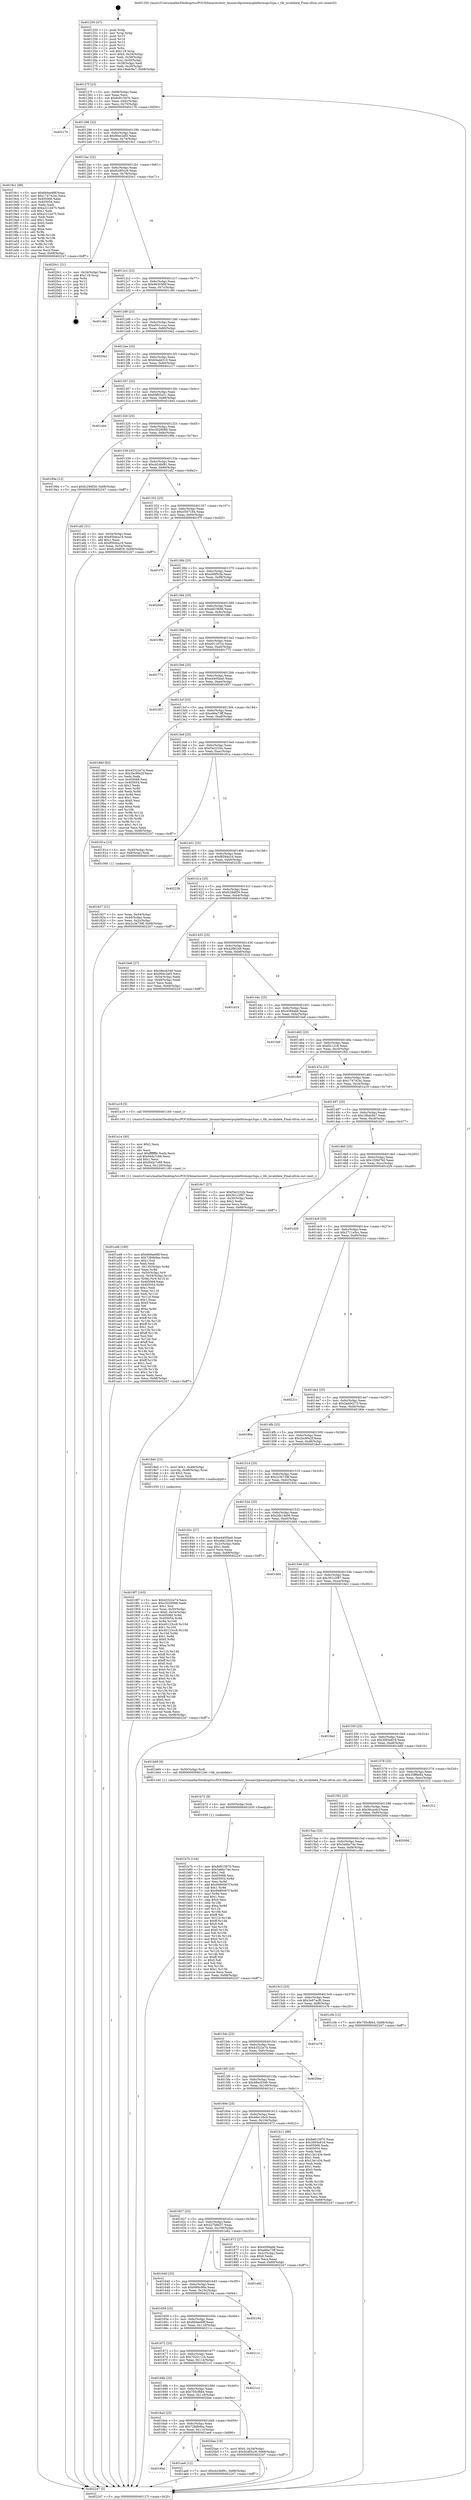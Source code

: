 digraph "0x401250" {
  label = "0x401250 (/mnt/c/Users/mathe/Desktop/tcc/POCII/binaries/extr_linuxarchpowerpcplatformsps3spu.c_tlb_invalidate_Final-ollvm.out::main(0))"
  labelloc = "t"
  node[shape=record]

  Entry [label="",width=0.3,height=0.3,shape=circle,fillcolor=black,style=filled]
  "0x40127f" [label="{
     0x40127f [23]\l
     | [instrs]\l
     &nbsp;&nbsp;0x40127f \<+3\>: mov -0x68(%rbp),%eax\l
     &nbsp;&nbsp;0x401282 \<+2\>: mov %eax,%ecx\l
     &nbsp;&nbsp;0x401284 \<+6\>: sub $0x8d015970,%ecx\l
     &nbsp;&nbsp;0x40128a \<+3\>: mov %eax,-0x6c(%rbp)\l
     &nbsp;&nbsp;0x40128d \<+3\>: mov %ecx,-0x70(%rbp)\l
     &nbsp;&nbsp;0x401290 \<+6\>: je 0000000000402176 \<main+0xf26\>\l
  }"]
  "0x402176" [label="{
     0x402176\l
  }", style=dashed]
  "0x401296" [label="{
     0x401296 [22]\l
     | [instrs]\l
     &nbsp;&nbsp;0x401296 \<+5\>: jmp 000000000040129b \<main+0x4b\>\l
     &nbsp;&nbsp;0x40129b \<+3\>: mov -0x6c(%rbp),%eax\l
     &nbsp;&nbsp;0x40129e \<+5\>: sub $0x90ec2ef3,%eax\l
     &nbsp;&nbsp;0x4012a3 \<+3\>: mov %eax,-0x74(%rbp)\l
     &nbsp;&nbsp;0x4012a6 \<+6\>: je 00000000004019c1 \<main+0x771\>\l
  }"]
  Exit [label="",width=0.3,height=0.3,shape=circle,fillcolor=black,style=filled,peripheries=2]
  "0x4019c1" [label="{
     0x4019c1 [88]\l
     | [instrs]\l
     &nbsp;&nbsp;0x4019c1 \<+5\>: mov $0x6b9ae68f,%eax\l
     &nbsp;&nbsp;0x4019c6 \<+5\>: mov $0x1747424c,%ecx\l
     &nbsp;&nbsp;0x4019cb \<+7\>: mov 0x405068,%edx\l
     &nbsp;&nbsp;0x4019d2 \<+7\>: mov 0x405054,%esi\l
     &nbsp;&nbsp;0x4019d9 \<+2\>: mov %edx,%edi\l
     &nbsp;&nbsp;0x4019db \<+6\>: add $0xa221e475,%edi\l
     &nbsp;&nbsp;0x4019e1 \<+3\>: sub $0x1,%edi\l
     &nbsp;&nbsp;0x4019e4 \<+6\>: sub $0xa221e475,%edi\l
     &nbsp;&nbsp;0x4019ea \<+3\>: imul %edi,%edx\l
     &nbsp;&nbsp;0x4019ed \<+3\>: and $0x1,%edx\l
     &nbsp;&nbsp;0x4019f0 \<+3\>: cmp $0x0,%edx\l
     &nbsp;&nbsp;0x4019f3 \<+4\>: sete %r8b\l
     &nbsp;&nbsp;0x4019f7 \<+3\>: cmp $0xa,%esi\l
     &nbsp;&nbsp;0x4019fa \<+4\>: setl %r9b\l
     &nbsp;&nbsp;0x4019fe \<+3\>: mov %r8b,%r10b\l
     &nbsp;&nbsp;0x401a01 \<+3\>: and %r9b,%r10b\l
     &nbsp;&nbsp;0x401a04 \<+3\>: xor %r9b,%r8b\l
     &nbsp;&nbsp;0x401a07 \<+3\>: or %r8b,%r10b\l
     &nbsp;&nbsp;0x401a0a \<+4\>: test $0x1,%r10b\l
     &nbsp;&nbsp;0x401a0e \<+3\>: cmovne %ecx,%eax\l
     &nbsp;&nbsp;0x401a11 \<+3\>: mov %eax,-0x68(%rbp)\l
     &nbsp;&nbsp;0x401a14 \<+5\>: jmp 0000000000402247 \<main+0xff7\>\l
  }"]
  "0x4012ac" [label="{
     0x4012ac [22]\l
     | [instrs]\l
     &nbsp;&nbsp;0x4012ac \<+5\>: jmp 00000000004012b1 \<main+0x61\>\l
     &nbsp;&nbsp;0x4012b1 \<+3\>: mov -0x6c(%rbp),%eax\l
     &nbsp;&nbsp;0x4012b4 \<+5\>: sub $0x92df3cc9,%eax\l
     &nbsp;&nbsp;0x4012b9 \<+3\>: mov %eax,-0x78(%rbp)\l
     &nbsp;&nbsp;0x4012bc \<+6\>: je 00000000004020c1 \<main+0xe71\>\l
  }"]
  "0x401b7b" [label="{
     0x401b7b [144]\l
     | [instrs]\l
     &nbsp;&nbsp;0x401b7b \<+5\>: mov $0x8d015970,%eax\l
     &nbsp;&nbsp;0x401b80 \<+5\>: mov $0x3a6bc74e,%ecx\l
     &nbsp;&nbsp;0x401b85 \<+2\>: mov $0x1,%dl\l
     &nbsp;&nbsp;0x401b87 \<+7\>: mov 0x405068,%esi\l
     &nbsp;&nbsp;0x401b8e \<+8\>: mov 0x405054,%r8d\l
     &nbsp;&nbsp;0x401b96 \<+3\>: mov %esi,%r9d\l
     &nbsp;&nbsp;0x401b99 \<+7\>: add $0x9480067f,%r9d\l
     &nbsp;&nbsp;0x401ba0 \<+4\>: sub $0x1,%r9d\l
     &nbsp;&nbsp;0x401ba4 \<+7\>: sub $0x9480067f,%r9d\l
     &nbsp;&nbsp;0x401bab \<+4\>: imul %r9d,%esi\l
     &nbsp;&nbsp;0x401baf \<+3\>: and $0x1,%esi\l
     &nbsp;&nbsp;0x401bb2 \<+3\>: cmp $0x0,%esi\l
     &nbsp;&nbsp;0x401bb5 \<+4\>: sete %r10b\l
     &nbsp;&nbsp;0x401bb9 \<+4\>: cmp $0xa,%r8d\l
     &nbsp;&nbsp;0x401bbd \<+4\>: setl %r11b\l
     &nbsp;&nbsp;0x401bc1 \<+3\>: mov %r10b,%bl\l
     &nbsp;&nbsp;0x401bc4 \<+3\>: xor $0xff,%bl\l
     &nbsp;&nbsp;0x401bc7 \<+3\>: mov %r11b,%r14b\l
     &nbsp;&nbsp;0x401bca \<+4\>: xor $0xff,%r14b\l
     &nbsp;&nbsp;0x401bce \<+3\>: xor $0x0,%dl\l
     &nbsp;&nbsp;0x401bd1 \<+3\>: mov %bl,%r15b\l
     &nbsp;&nbsp;0x401bd4 \<+4\>: and $0x0,%r15b\l
     &nbsp;&nbsp;0x401bd8 \<+3\>: and %dl,%r10b\l
     &nbsp;&nbsp;0x401bdb \<+3\>: mov %r14b,%r12b\l
     &nbsp;&nbsp;0x401bde \<+4\>: and $0x0,%r12b\l
     &nbsp;&nbsp;0x401be2 \<+3\>: and %dl,%r11b\l
     &nbsp;&nbsp;0x401be5 \<+3\>: or %r10b,%r15b\l
     &nbsp;&nbsp;0x401be8 \<+3\>: or %r11b,%r12b\l
     &nbsp;&nbsp;0x401beb \<+3\>: xor %r12b,%r15b\l
     &nbsp;&nbsp;0x401bee \<+3\>: or %r14b,%bl\l
     &nbsp;&nbsp;0x401bf1 \<+3\>: xor $0xff,%bl\l
     &nbsp;&nbsp;0x401bf4 \<+3\>: or $0x0,%dl\l
     &nbsp;&nbsp;0x401bf7 \<+2\>: and %dl,%bl\l
     &nbsp;&nbsp;0x401bf9 \<+3\>: or %bl,%r15b\l
     &nbsp;&nbsp;0x401bfc \<+4\>: test $0x1,%r15b\l
     &nbsp;&nbsp;0x401c00 \<+3\>: cmovne %ecx,%eax\l
     &nbsp;&nbsp;0x401c03 \<+3\>: mov %eax,-0x68(%rbp)\l
     &nbsp;&nbsp;0x401c06 \<+5\>: jmp 0000000000402247 \<main+0xff7\>\l
  }"]
  "0x4020c1" [label="{
     0x4020c1 [21]\l
     | [instrs]\l
     &nbsp;&nbsp;0x4020c1 \<+3\>: mov -0x34(%rbp),%eax\l
     &nbsp;&nbsp;0x4020c4 \<+7\>: add $0x118,%rsp\l
     &nbsp;&nbsp;0x4020cb \<+1\>: pop %rbx\l
     &nbsp;&nbsp;0x4020cc \<+2\>: pop %r12\l
     &nbsp;&nbsp;0x4020ce \<+2\>: pop %r13\l
     &nbsp;&nbsp;0x4020d0 \<+2\>: pop %r14\l
     &nbsp;&nbsp;0x4020d2 \<+2\>: pop %r15\l
     &nbsp;&nbsp;0x4020d4 \<+1\>: pop %rbp\l
     &nbsp;&nbsp;0x4020d5 \<+1\>: ret\l
  }"]
  "0x4012c2" [label="{
     0x4012c2 [22]\l
     | [instrs]\l
     &nbsp;&nbsp;0x4012c2 \<+5\>: jmp 00000000004012c7 \<main+0x77\>\l
     &nbsp;&nbsp;0x4012c7 \<+3\>: mov -0x6c(%rbp),%eax\l
     &nbsp;&nbsp;0x4012ca \<+5\>: sub $0x96303f5f,%eax\l
     &nbsp;&nbsp;0x4012cf \<+3\>: mov %eax,-0x7c(%rbp)\l
     &nbsp;&nbsp;0x4012d2 \<+6\>: je 0000000000401c9d \<main+0xa4d\>\l
  }"]
  "0x401b72" [label="{
     0x401b72 [9]\l
     | [instrs]\l
     &nbsp;&nbsp;0x401b72 \<+4\>: mov -0x50(%rbp),%rdi\l
     &nbsp;&nbsp;0x401b76 \<+5\>: call 0000000000401030 \<free@plt\>\l
     | [calls]\l
     &nbsp;&nbsp;0x401030 \{1\} (unknown)\l
  }"]
  "0x401c9d" [label="{
     0x401c9d\l
  }", style=dashed]
  "0x4012d8" [label="{
     0x4012d8 [22]\l
     | [instrs]\l
     &nbsp;&nbsp;0x4012d8 \<+5\>: jmp 00000000004012dd \<main+0x8d\>\l
     &nbsp;&nbsp;0x4012dd \<+3\>: mov -0x6c(%rbp),%eax\l
     &nbsp;&nbsp;0x4012e0 \<+5\>: sub $0xa501ccca,%eax\l
     &nbsp;&nbsp;0x4012e5 \<+3\>: mov %eax,-0x80(%rbp)\l
     &nbsp;&nbsp;0x4012e8 \<+6\>: je 00000000004020a2 \<main+0xe52\>\l
  }"]
  "0x4016bd" [label="{
     0x4016bd\l
  }", style=dashed]
  "0x4020a2" [label="{
     0x4020a2\l
  }", style=dashed]
  "0x4012ee" [label="{
     0x4012ee [25]\l
     | [instrs]\l
     &nbsp;&nbsp;0x4012ee \<+5\>: jmp 00000000004012f3 \<main+0xa3\>\l
     &nbsp;&nbsp;0x4012f3 \<+3\>: mov -0x6c(%rbp),%eax\l
     &nbsp;&nbsp;0x4012f6 \<+5\>: sub $0xb5add310,%eax\l
     &nbsp;&nbsp;0x4012fb \<+6\>: mov %eax,-0x84(%rbp)\l
     &nbsp;&nbsp;0x401301 \<+6\>: je 0000000000401c17 \<main+0x9c7\>\l
  }"]
  "0x401ae6" [label="{
     0x401ae6 [12]\l
     | [instrs]\l
     &nbsp;&nbsp;0x401ae6 \<+7\>: movl $0xcb24bf91,-0x68(%rbp)\l
     &nbsp;&nbsp;0x401aed \<+5\>: jmp 0000000000402247 \<main+0xff7\>\l
  }"]
  "0x401c17" [label="{
     0x401c17\l
  }", style=dashed]
  "0x401307" [label="{
     0x401307 [25]\l
     | [instrs]\l
     &nbsp;&nbsp;0x401307 \<+5\>: jmp 000000000040130c \<main+0xbc\>\l
     &nbsp;&nbsp;0x40130c \<+3\>: mov -0x6c(%rbp),%eax\l
     &nbsp;&nbsp;0x40130f \<+5\>: sub $0xb9f05a31,%eax\l
     &nbsp;&nbsp;0x401314 \<+6\>: mov %eax,-0x88(%rbp)\l
     &nbsp;&nbsp;0x40131a \<+6\>: je 0000000000401d44 \<main+0xaf4\>\l
  }"]
  "0x4016a4" [label="{
     0x4016a4 [25]\l
     | [instrs]\l
     &nbsp;&nbsp;0x4016a4 \<+5\>: jmp 00000000004016a9 \<main+0x459\>\l
     &nbsp;&nbsp;0x4016a9 \<+3\>: mov -0x6c(%rbp),%eax\l
     &nbsp;&nbsp;0x4016ac \<+5\>: sub $0x728db9ea,%eax\l
     &nbsp;&nbsp;0x4016b1 \<+6\>: mov %eax,-0x11c(%rbp)\l
     &nbsp;&nbsp;0x4016b7 \<+6\>: je 0000000000401ae6 \<main+0x896\>\l
  }"]
  "0x401d44" [label="{
     0x401d44\l
  }", style=dashed]
  "0x401320" [label="{
     0x401320 [25]\l
     | [instrs]\l
     &nbsp;&nbsp;0x401320 \<+5\>: jmp 0000000000401325 \<main+0xd5\>\l
     &nbsp;&nbsp;0x401325 \<+3\>: mov -0x6c(%rbp),%eax\l
     &nbsp;&nbsp;0x401328 \<+5\>: sub $0xc5029088,%eax\l
     &nbsp;&nbsp;0x40132d \<+6\>: mov %eax,-0x8c(%rbp)\l
     &nbsp;&nbsp;0x401333 \<+6\>: je 000000000040199a \<main+0x74a\>\l
  }"]
  "0x4020ae" [label="{
     0x4020ae [19]\l
     | [instrs]\l
     &nbsp;&nbsp;0x4020ae \<+7\>: movl $0x0,-0x34(%rbp)\l
     &nbsp;&nbsp;0x4020b5 \<+7\>: movl $0x92df3cc9,-0x68(%rbp)\l
     &nbsp;&nbsp;0x4020bc \<+5\>: jmp 0000000000402247 \<main+0xff7\>\l
  }"]
  "0x40199a" [label="{
     0x40199a [12]\l
     | [instrs]\l
     &nbsp;&nbsp;0x40199a \<+7\>: movl $0xfc29df29,-0x68(%rbp)\l
     &nbsp;&nbsp;0x4019a1 \<+5\>: jmp 0000000000402247 \<main+0xff7\>\l
  }"]
  "0x401339" [label="{
     0x401339 [25]\l
     | [instrs]\l
     &nbsp;&nbsp;0x401339 \<+5\>: jmp 000000000040133e \<main+0xee\>\l
     &nbsp;&nbsp;0x40133e \<+3\>: mov -0x6c(%rbp),%eax\l
     &nbsp;&nbsp;0x401341 \<+5\>: sub $0xcb24bf91,%eax\l
     &nbsp;&nbsp;0x401346 \<+6\>: mov %eax,-0x90(%rbp)\l
     &nbsp;&nbsp;0x40134c \<+6\>: je 0000000000401af2 \<main+0x8a2\>\l
  }"]
  "0x40168b" [label="{
     0x40168b [25]\l
     | [instrs]\l
     &nbsp;&nbsp;0x40168b \<+5\>: jmp 0000000000401690 \<main+0x440\>\l
     &nbsp;&nbsp;0x401690 \<+3\>: mov -0x6c(%rbp),%eax\l
     &nbsp;&nbsp;0x401693 \<+5\>: sub $0x705cfbb4,%eax\l
     &nbsp;&nbsp;0x401698 \<+6\>: mov %eax,-0x118(%rbp)\l
     &nbsp;&nbsp;0x40169e \<+6\>: je 00000000004020ae \<main+0xe5e\>\l
  }"]
  "0x401af2" [label="{
     0x401af2 [31]\l
     | [instrs]\l
     &nbsp;&nbsp;0x401af2 \<+3\>: mov -0x54(%rbp),%eax\l
     &nbsp;&nbsp;0x401af5 \<+5\>: add $0x850dca16,%eax\l
     &nbsp;&nbsp;0x401afa \<+3\>: add $0x1,%eax\l
     &nbsp;&nbsp;0x401afd \<+5\>: sub $0x850dca16,%eax\l
     &nbsp;&nbsp;0x401b02 \<+3\>: mov %eax,-0x54(%rbp)\l
     &nbsp;&nbsp;0x401b05 \<+7\>: movl $0xfc29df29,-0x68(%rbp)\l
     &nbsp;&nbsp;0x401b0c \<+5\>: jmp 0000000000402247 \<main+0xff7\>\l
  }"]
  "0x401352" [label="{
     0x401352 [25]\l
     | [instrs]\l
     &nbsp;&nbsp;0x401352 \<+5\>: jmp 0000000000401357 \<main+0x107\>\l
     &nbsp;&nbsp;0x401357 \<+3\>: mov -0x6c(%rbp),%eax\l
     &nbsp;&nbsp;0x40135a \<+5\>: sub $0xcf357184,%eax\l
     &nbsp;&nbsp;0x40135f \<+6\>: mov %eax,-0x94(%rbp)\l
     &nbsp;&nbsp;0x401365 \<+6\>: je 0000000000401f7f \<main+0xd2f\>\l
  }"]
  "0x4021c2" [label="{
     0x4021c2\l
  }", style=dashed]
  "0x401f7f" [label="{
     0x401f7f\l
  }", style=dashed]
  "0x40136b" [label="{
     0x40136b [25]\l
     | [instrs]\l
     &nbsp;&nbsp;0x40136b \<+5\>: jmp 0000000000401370 \<main+0x120\>\l
     &nbsp;&nbsp;0x401370 \<+3\>: mov -0x6c(%rbp),%eax\l
     &nbsp;&nbsp;0x401373 \<+5\>: sub $0xd48f5cfa,%eax\l
     &nbsp;&nbsp;0x401378 \<+6\>: mov %eax,-0x98(%rbp)\l
     &nbsp;&nbsp;0x40137e \<+6\>: je 00000000004020d6 \<main+0xe86\>\l
  }"]
  "0x401672" [label="{
     0x401672 [25]\l
     | [instrs]\l
     &nbsp;&nbsp;0x401672 \<+5\>: jmp 0000000000401677 \<main+0x427\>\l
     &nbsp;&nbsp;0x401677 \<+3\>: mov -0x6c(%rbp),%eax\l
     &nbsp;&nbsp;0x40167a \<+5\>: sub $0x70201124,%eax\l
     &nbsp;&nbsp;0x40167f \<+6\>: mov %eax,-0x114(%rbp)\l
     &nbsp;&nbsp;0x401685 \<+6\>: je 00000000004021c2 \<main+0xf72\>\l
  }"]
  "0x4020d6" [label="{
     0x4020d6\l
  }", style=dashed]
  "0x401384" [label="{
     0x401384 [25]\l
     | [instrs]\l
     &nbsp;&nbsp;0x401384 \<+5\>: jmp 0000000000401389 \<main+0x139\>\l
     &nbsp;&nbsp;0x401389 \<+3\>: mov -0x6c(%rbp),%eax\l
     &nbsp;&nbsp;0x40138c \<+5\>: sub $0xdaf10846,%eax\l
     &nbsp;&nbsp;0x401391 \<+6\>: mov %eax,-0x9c(%rbp)\l
     &nbsp;&nbsp;0x401397 \<+6\>: je 0000000000401f8b \<main+0xd3b\>\l
  }"]
  "0x40211c" [label="{
     0x40211c\l
  }", style=dashed]
  "0x401f8b" [label="{
     0x401f8b\l
  }", style=dashed]
  "0x40139d" [label="{
     0x40139d [25]\l
     | [instrs]\l
     &nbsp;&nbsp;0x40139d \<+5\>: jmp 00000000004013a2 \<main+0x152\>\l
     &nbsp;&nbsp;0x4013a2 \<+3\>: mov -0x6c(%rbp),%eax\l
     &nbsp;&nbsp;0x4013a5 \<+5\>: sub $0xe011d7ce,%eax\l
     &nbsp;&nbsp;0x4013aa \<+6\>: mov %eax,-0xa0(%rbp)\l
     &nbsp;&nbsp;0x4013b0 \<+6\>: je 0000000000401772 \<main+0x522\>\l
  }"]
  "0x401659" [label="{
     0x401659 [25]\l
     | [instrs]\l
     &nbsp;&nbsp;0x401659 \<+5\>: jmp 000000000040165e \<main+0x40e\>\l
     &nbsp;&nbsp;0x40165e \<+3\>: mov -0x6c(%rbp),%eax\l
     &nbsp;&nbsp;0x401661 \<+5\>: sub $0x6b9ae68f,%eax\l
     &nbsp;&nbsp;0x401666 \<+6\>: mov %eax,-0x110(%rbp)\l
     &nbsp;&nbsp;0x40166c \<+6\>: je 000000000040211c \<main+0xecc\>\l
  }"]
  "0x401772" [label="{
     0x401772\l
  }", style=dashed]
  "0x4013b6" [label="{
     0x4013b6 [25]\l
     | [instrs]\l
     &nbsp;&nbsp;0x4013b6 \<+5\>: jmp 00000000004013bb \<main+0x16b\>\l
     &nbsp;&nbsp;0x4013bb \<+3\>: mov -0x6c(%rbp),%eax\l
     &nbsp;&nbsp;0x4013be \<+5\>: sub $0xe4405ba0,%eax\l
     &nbsp;&nbsp;0x4013c3 \<+6\>: mov %eax,-0xa4(%rbp)\l
     &nbsp;&nbsp;0x4013c9 \<+6\>: je 0000000000401857 \<main+0x607\>\l
  }"]
  "0x402194" [label="{
     0x402194\l
  }", style=dashed]
  "0x401857" [label="{
     0x401857\l
  }", style=dashed]
  "0x4013cf" [label="{
     0x4013cf [25]\l
     | [instrs]\l
     &nbsp;&nbsp;0x4013cf \<+5\>: jmp 00000000004013d4 \<main+0x184\>\l
     &nbsp;&nbsp;0x4013d4 \<+3\>: mov -0x6c(%rbp),%eax\l
     &nbsp;&nbsp;0x4013d7 \<+5\>: sub $0xe66a73ff,%eax\l
     &nbsp;&nbsp;0x4013dc \<+6\>: mov %eax,-0xa8(%rbp)\l
     &nbsp;&nbsp;0x4013e2 \<+6\>: je 000000000040188d \<main+0x63d\>\l
  }"]
  "0x401640" [label="{
     0x401640 [25]\l
     | [instrs]\l
     &nbsp;&nbsp;0x401640 \<+5\>: jmp 0000000000401645 \<main+0x3f5\>\l
     &nbsp;&nbsp;0x401645 \<+3\>: mov -0x6c(%rbp),%eax\l
     &nbsp;&nbsp;0x401648 \<+5\>: sub $0x69f4c90a,%eax\l
     &nbsp;&nbsp;0x40164d \<+6\>: mov %eax,-0x10c(%rbp)\l
     &nbsp;&nbsp;0x401653 \<+6\>: je 0000000000402194 \<main+0xf44\>\l
  }"]
  "0x40188d" [label="{
     0x40188d [83]\l
     | [instrs]\l
     &nbsp;&nbsp;0x40188d \<+5\>: mov $0x43322e74,%eax\l
     &nbsp;&nbsp;0x401892 \<+5\>: mov $0x2bc90e2f,%ecx\l
     &nbsp;&nbsp;0x401897 \<+2\>: xor %edx,%edx\l
     &nbsp;&nbsp;0x401899 \<+7\>: mov 0x405068,%esi\l
     &nbsp;&nbsp;0x4018a0 \<+7\>: mov 0x405054,%edi\l
     &nbsp;&nbsp;0x4018a7 \<+3\>: sub $0x1,%edx\l
     &nbsp;&nbsp;0x4018aa \<+3\>: mov %esi,%r8d\l
     &nbsp;&nbsp;0x4018ad \<+3\>: add %edx,%r8d\l
     &nbsp;&nbsp;0x4018b0 \<+4\>: imul %r8d,%esi\l
     &nbsp;&nbsp;0x4018b4 \<+3\>: and $0x1,%esi\l
     &nbsp;&nbsp;0x4018b7 \<+3\>: cmp $0x0,%esi\l
     &nbsp;&nbsp;0x4018ba \<+4\>: sete %r9b\l
     &nbsp;&nbsp;0x4018be \<+3\>: cmp $0xa,%edi\l
     &nbsp;&nbsp;0x4018c1 \<+4\>: setl %r10b\l
     &nbsp;&nbsp;0x4018c5 \<+3\>: mov %r9b,%r11b\l
     &nbsp;&nbsp;0x4018c8 \<+3\>: and %r10b,%r11b\l
     &nbsp;&nbsp;0x4018cb \<+3\>: xor %r10b,%r9b\l
     &nbsp;&nbsp;0x4018ce \<+3\>: or %r9b,%r11b\l
     &nbsp;&nbsp;0x4018d1 \<+4\>: test $0x1,%r11b\l
     &nbsp;&nbsp;0x4018d5 \<+3\>: cmovne %ecx,%eax\l
     &nbsp;&nbsp;0x4018d8 \<+3\>: mov %eax,-0x68(%rbp)\l
     &nbsp;&nbsp;0x4018db \<+5\>: jmp 0000000000402247 \<main+0xff7\>\l
  }"]
  "0x4013e8" [label="{
     0x4013e8 [25]\l
     | [instrs]\l
     &nbsp;&nbsp;0x4013e8 \<+5\>: jmp 00000000004013ed \<main+0x19d\>\l
     &nbsp;&nbsp;0x4013ed \<+3\>: mov -0x6c(%rbp),%eax\l
     &nbsp;&nbsp;0x4013f0 \<+5\>: sub $0xf3e2232b,%eax\l
     &nbsp;&nbsp;0x4013f5 \<+6\>: mov %eax,-0xac(%rbp)\l
     &nbsp;&nbsp;0x4013fb \<+6\>: je 000000000040181a \<main+0x5ca\>\l
  }"]
  "0x401e82" [label="{
     0x401e82\l
  }", style=dashed]
  "0x40181a" [label="{
     0x40181a [13]\l
     | [instrs]\l
     &nbsp;&nbsp;0x40181a \<+4\>: mov -0x40(%rbp),%rax\l
     &nbsp;&nbsp;0x40181e \<+4\>: mov 0x8(%rax),%rdi\l
     &nbsp;&nbsp;0x401822 \<+5\>: call 0000000000401060 \<atoi@plt\>\l
     | [calls]\l
     &nbsp;&nbsp;0x401060 \{1\} (unknown)\l
  }"]
  "0x401401" [label="{
     0x401401 [25]\l
     | [instrs]\l
     &nbsp;&nbsp;0x401401 \<+5\>: jmp 0000000000401406 \<main+0x1b6\>\l
     &nbsp;&nbsp;0x401406 \<+3\>: mov -0x6c(%rbp),%eax\l
     &nbsp;&nbsp;0x401409 \<+5\>: sub $0xf8594d16,%eax\l
     &nbsp;&nbsp;0x40140e \<+6\>: mov %eax,-0xb0(%rbp)\l
     &nbsp;&nbsp;0x401414 \<+6\>: je 000000000040223b \<main+0xfeb\>\l
  }"]
  "0x401a46" [label="{
     0x401a46 [160]\l
     | [instrs]\l
     &nbsp;&nbsp;0x401a46 \<+5\>: mov $0x6b9ae68f,%ecx\l
     &nbsp;&nbsp;0x401a4b \<+5\>: mov $0x728db9ea,%edx\l
     &nbsp;&nbsp;0x401a50 \<+3\>: mov $0x1,%sil\l
     &nbsp;&nbsp;0x401a53 \<+2\>: xor %edi,%edi\l
     &nbsp;&nbsp;0x401a55 \<+7\>: mov -0x120(%rbp),%r8d\l
     &nbsp;&nbsp;0x401a5c \<+4\>: imul %eax,%r8d\l
     &nbsp;&nbsp;0x401a60 \<+4\>: mov -0x50(%rbp),%r9\l
     &nbsp;&nbsp;0x401a64 \<+4\>: movslq -0x54(%rbp),%r10\l
     &nbsp;&nbsp;0x401a68 \<+4\>: mov %r8d,(%r9,%r10,4)\l
     &nbsp;&nbsp;0x401a6c \<+7\>: mov 0x405068,%eax\l
     &nbsp;&nbsp;0x401a73 \<+8\>: mov 0x405054,%r8d\l
     &nbsp;&nbsp;0x401a7b \<+3\>: sub $0x1,%edi\l
     &nbsp;&nbsp;0x401a7e \<+3\>: mov %eax,%r11d\l
     &nbsp;&nbsp;0x401a81 \<+3\>: add %edi,%r11d\l
     &nbsp;&nbsp;0x401a84 \<+4\>: imul %r11d,%eax\l
     &nbsp;&nbsp;0x401a88 \<+3\>: and $0x1,%eax\l
     &nbsp;&nbsp;0x401a8b \<+3\>: cmp $0x0,%eax\l
     &nbsp;&nbsp;0x401a8e \<+3\>: sete %bl\l
     &nbsp;&nbsp;0x401a91 \<+4\>: cmp $0xa,%r8d\l
     &nbsp;&nbsp;0x401a95 \<+4\>: setl %r14b\l
     &nbsp;&nbsp;0x401a99 \<+3\>: mov %bl,%r15b\l
     &nbsp;&nbsp;0x401a9c \<+4\>: xor $0xff,%r15b\l
     &nbsp;&nbsp;0x401aa0 \<+3\>: mov %r14b,%r12b\l
     &nbsp;&nbsp;0x401aa3 \<+4\>: xor $0xff,%r12b\l
     &nbsp;&nbsp;0x401aa7 \<+4\>: xor $0x1,%sil\l
     &nbsp;&nbsp;0x401aab \<+3\>: mov %r15b,%r13b\l
     &nbsp;&nbsp;0x401aae \<+4\>: and $0xff,%r13b\l
     &nbsp;&nbsp;0x401ab2 \<+3\>: and %sil,%bl\l
     &nbsp;&nbsp;0x401ab5 \<+3\>: mov %r12b,%al\l
     &nbsp;&nbsp;0x401ab8 \<+2\>: and $0xff,%al\l
     &nbsp;&nbsp;0x401aba \<+3\>: and %sil,%r14b\l
     &nbsp;&nbsp;0x401abd \<+3\>: or %bl,%r13b\l
     &nbsp;&nbsp;0x401ac0 \<+3\>: or %r14b,%al\l
     &nbsp;&nbsp;0x401ac3 \<+3\>: xor %al,%r13b\l
     &nbsp;&nbsp;0x401ac6 \<+3\>: or %r12b,%r15b\l
     &nbsp;&nbsp;0x401ac9 \<+4\>: xor $0xff,%r15b\l
     &nbsp;&nbsp;0x401acd \<+4\>: or $0x1,%sil\l
     &nbsp;&nbsp;0x401ad1 \<+3\>: and %sil,%r15b\l
     &nbsp;&nbsp;0x401ad4 \<+3\>: or %r15b,%r13b\l
     &nbsp;&nbsp;0x401ad7 \<+4\>: test $0x1,%r13b\l
     &nbsp;&nbsp;0x401adb \<+3\>: cmovne %edx,%ecx\l
     &nbsp;&nbsp;0x401ade \<+3\>: mov %ecx,-0x68(%rbp)\l
     &nbsp;&nbsp;0x401ae1 \<+5\>: jmp 0000000000402247 \<main+0xff7\>\l
  }"]
  "0x40223b" [label="{
     0x40223b\l
  }", style=dashed]
  "0x40141a" [label="{
     0x40141a [25]\l
     | [instrs]\l
     &nbsp;&nbsp;0x40141a \<+5\>: jmp 000000000040141f \<main+0x1cf\>\l
     &nbsp;&nbsp;0x40141f \<+3\>: mov -0x6c(%rbp),%eax\l
     &nbsp;&nbsp;0x401422 \<+5\>: sub $0xfc29df29,%eax\l
     &nbsp;&nbsp;0x401427 \<+6\>: mov %eax,-0xb4(%rbp)\l
     &nbsp;&nbsp;0x40142d \<+6\>: je 00000000004019a6 \<main+0x756\>\l
  }"]
  "0x401a1e" [label="{
     0x401a1e [40]\l
     | [instrs]\l
     &nbsp;&nbsp;0x401a1e \<+5\>: mov $0x2,%ecx\l
     &nbsp;&nbsp;0x401a23 \<+1\>: cltd\l
     &nbsp;&nbsp;0x401a24 \<+2\>: idiv %ecx\l
     &nbsp;&nbsp;0x401a26 \<+6\>: imul $0xfffffffe,%edx,%ecx\l
     &nbsp;&nbsp;0x401a2c \<+6\>: sub $0x94dc7c69,%ecx\l
     &nbsp;&nbsp;0x401a32 \<+3\>: add $0x1,%ecx\l
     &nbsp;&nbsp;0x401a35 \<+6\>: add $0x94dc7c69,%ecx\l
     &nbsp;&nbsp;0x401a3b \<+6\>: mov %ecx,-0x120(%rbp)\l
     &nbsp;&nbsp;0x401a41 \<+5\>: call 0000000000401160 \<next_i\>\l
     | [calls]\l
     &nbsp;&nbsp;0x401160 \{1\} (/mnt/c/Users/mathe/Desktop/tcc/POCII/binaries/extr_linuxarchpowerpcplatformsps3spu.c_tlb_invalidate_Final-ollvm.out::next_i)\l
  }"]
  "0x4019a6" [label="{
     0x4019a6 [27]\l
     | [instrs]\l
     &nbsp;&nbsp;0x4019a6 \<+5\>: mov $0x48ec6348,%eax\l
     &nbsp;&nbsp;0x4019ab \<+5\>: mov $0x90ec2ef3,%ecx\l
     &nbsp;&nbsp;0x4019b0 \<+3\>: mov -0x54(%rbp),%edx\l
     &nbsp;&nbsp;0x4019b3 \<+3\>: cmp -0x48(%rbp),%edx\l
     &nbsp;&nbsp;0x4019b6 \<+3\>: cmovl %ecx,%eax\l
     &nbsp;&nbsp;0x4019b9 \<+3\>: mov %eax,-0x68(%rbp)\l
     &nbsp;&nbsp;0x4019bc \<+5\>: jmp 0000000000402247 \<main+0xff7\>\l
  }"]
  "0x401433" [label="{
     0x401433 [25]\l
     | [instrs]\l
     &nbsp;&nbsp;0x401433 \<+5\>: jmp 0000000000401438 \<main+0x1e8\>\l
     &nbsp;&nbsp;0x401438 \<+3\>: mov -0x6c(%rbp),%eax\l
     &nbsp;&nbsp;0x40143b \<+5\>: sub $0x4286248,%eax\l
     &nbsp;&nbsp;0x401440 \<+6\>: mov %eax,-0xb8(%rbp)\l
     &nbsp;&nbsp;0x401446 \<+6\>: je 0000000000401d1d \<main+0xacd\>\l
  }"]
  "0x4018f7" [label="{
     0x4018f7 [163]\l
     | [instrs]\l
     &nbsp;&nbsp;0x4018f7 \<+5\>: mov $0x43322e74,%ecx\l
     &nbsp;&nbsp;0x4018fc \<+5\>: mov $0xc5029088,%edx\l
     &nbsp;&nbsp;0x401901 \<+3\>: mov $0x1,%sil\l
     &nbsp;&nbsp;0x401904 \<+4\>: mov %rax,-0x50(%rbp)\l
     &nbsp;&nbsp;0x401908 \<+7\>: movl $0x0,-0x54(%rbp)\l
     &nbsp;&nbsp;0x40190f \<+8\>: mov 0x405068,%r8d\l
     &nbsp;&nbsp;0x401917 \<+8\>: mov 0x405054,%r9d\l
     &nbsp;&nbsp;0x40191f \<+3\>: mov %r8d,%r10d\l
     &nbsp;&nbsp;0x401922 \<+7\>: add $0x40123cc8,%r10d\l
     &nbsp;&nbsp;0x401929 \<+4\>: sub $0x1,%r10d\l
     &nbsp;&nbsp;0x40192d \<+7\>: sub $0x40123cc8,%r10d\l
     &nbsp;&nbsp;0x401934 \<+4\>: imul %r10d,%r8d\l
     &nbsp;&nbsp;0x401938 \<+4\>: and $0x1,%r8d\l
     &nbsp;&nbsp;0x40193c \<+4\>: cmp $0x0,%r8d\l
     &nbsp;&nbsp;0x401940 \<+4\>: sete %r11b\l
     &nbsp;&nbsp;0x401944 \<+4\>: cmp $0xa,%r9d\l
     &nbsp;&nbsp;0x401948 \<+3\>: setl %bl\l
     &nbsp;&nbsp;0x40194b \<+3\>: mov %r11b,%r14b\l
     &nbsp;&nbsp;0x40194e \<+4\>: xor $0xff,%r14b\l
     &nbsp;&nbsp;0x401952 \<+3\>: mov %bl,%r15b\l
     &nbsp;&nbsp;0x401955 \<+4\>: xor $0xff,%r15b\l
     &nbsp;&nbsp;0x401959 \<+4\>: xor $0x0,%sil\l
     &nbsp;&nbsp;0x40195d \<+3\>: mov %r14b,%r12b\l
     &nbsp;&nbsp;0x401960 \<+4\>: and $0x0,%r12b\l
     &nbsp;&nbsp;0x401964 \<+3\>: and %sil,%r11b\l
     &nbsp;&nbsp;0x401967 \<+3\>: mov %r15b,%r13b\l
     &nbsp;&nbsp;0x40196a \<+4\>: and $0x0,%r13b\l
     &nbsp;&nbsp;0x40196e \<+3\>: and %sil,%bl\l
     &nbsp;&nbsp;0x401971 \<+3\>: or %r11b,%r12b\l
     &nbsp;&nbsp;0x401974 \<+3\>: or %bl,%r13b\l
     &nbsp;&nbsp;0x401977 \<+3\>: xor %r13b,%r12b\l
     &nbsp;&nbsp;0x40197a \<+3\>: or %r15b,%r14b\l
     &nbsp;&nbsp;0x40197d \<+4\>: xor $0xff,%r14b\l
     &nbsp;&nbsp;0x401981 \<+4\>: or $0x0,%sil\l
     &nbsp;&nbsp;0x401985 \<+3\>: and %sil,%r14b\l
     &nbsp;&nbsp;0x401988 \<+3\>: or %r14b,%r12b\l
     &nbsp;&nbsp;0x40198b \<+4\>: test $0x1,%r12b\l
     &nbsp;&nbsp;0x40198f \<+3\>: cmovne %edx,%ecx\l
     &nbsp;&nbsp;0x401992 \<+3\>: mov %ecx,-0x68(%rbp)\l
     &nbsp;&nbsp;0x401995 \<+5\>: jmp 0000000000402247 \<main+0xff7\>\l
  }"]
  "0x401d1d" [label="{
     0x401d1d\l
  }", style=dashed]
  "0x40144c" [label="{
     0x40144c [25]\l
     | [instrs]\l
     &nbsp;&nbsp;0x40144c \<+5\>: jmp 0000000000401451 \<main+0x201\>\l
     &nbsp;&nbsp;0x401451 \<+3\>: mov -0x6c(%rbp),%eax\l
     &nbsp;&nbsp;0x401454 \<+5\>: sub $0x4569ab6,%eax\l
     &nbsp;&nbsp;0x401459 \<+6\>: mov %eax,-0xbc(%rbp)\l
     &nbsp;&nbsp;0x40145f \<+6\>: je 0000000000401fa9 \<main+0xd59\>\l
  }"]
  "0x401627" [label="{
     0x401627 [25]\l
     | [instrs]\l
     &nbsp;&nbsp;0x401627 \<+5\>: jmp 000000000040162c \<main+0x3dc\>\l
     &nbsp;&nbsp;0x40162c \<+3\>: mov -0x6c(%rbp),%eax\l
     &nbsp;&nbsp;0x40162f \<+5\>: sub $0x527b8d37,%eax\l
     &nbsp;&nbsp;0x401634 \<+6\>: mov %eax,-0x108(%rbp)\l
     &nbsp;&nbsp;0x40163a \<+6\>: je 0000000000401e82 \<main+0xc32\>\l
  }"]
  "0x401fa9" [label="{
     0x401fa9\l
  }", style=dashed]
  "0x401465" [label="{
     0x401465 [25]\l
     | [instrs]\l
     &nbsp;&nbsp;0x401465 \<+5\>: jmp 000000000040146a \<main+0x21a\>\l
     &nbsp;&nbsp;0x40146a \<+3\>: mov -0x6c(%rbp),%eax\l
     &nbsp;&nbsp;0x40146d \<+5\>: sub $0xf2c12c9,%eax\l
     &nbsp;&nbsp;0x401472 \<+6\>: mov %eax,-0xc0(%rbp)\l
     &nbsp;&nbsp;0x401478 \<+6\>: je 0000000000401fb5 \<main+0xd65\>\l
  }"]
  "0x401872" [label="{
     0x401872 [27]\l
     | [instrs]\l
     &nbsp;&nbsp;0x401872 \<+5\>: mov $0x4569ab6,%eax\l
     &nbsp;&nbsp;0x401877 \<+5\>: mov $0xe66a73ff,%ecx\l
     &nbsp;&nbsp;0x40187c \<+3\>: mov -0x2c(%rbp),%edx\l
     &nbsp;&nbsp;0x40187f \<+3\>: cmp $0x0,%edx\l
     &nbsp;&nbsp;0x401882 \<+3\>: cmove %ecx,%eax\l
     &nbsp;&nbsp;0x401885 \<+3\>: mov %eax,-0x68(%rbp)\l
     &nbsp;&nbsp;0x401888 \<+5\>: jmp 0000000000402247 \<main+0xff7\>\l
  }"]
  "0x401fb5" [label="{
     0x401fb5\l
  }", style=dashed]
  "0x40147e" [label="{
     0x40147e [25]\l
     | [instrs]\l
     &nbsp;&nbsp;0x40147e \<+5\>: jmp 0000000000401483 \<main+0x233\>\l
     &nbsp;&nbsp;0x401483 \<+3\>: mov -0x6c(%rbp),%eax\l
     &nbsp;&nbsp;0x401486 \<+5\>: sub $0x1747424c,%eax\l
     &nbsp;&nbsp;0x40148b \<+6\>: mov %eax,-0xc4(%rbp)\l
     &nbsp;&nbsp;0x401491 \<+6\>: je 0000000000401a19 \<main+0x7c9\>\l
  }"]
  "0x40160e" [label="{
     0x40160e [25]\l
     | [instrs]\l
     &nbsp;&nbsp;0x40160e \<+5\>: jmp 0000000000401613 \<main+0x3c3\>\l
     &nbsp;&nbsp;0x401613 \<+3\>: mov -0x6c(%rbp),%eax\l
     &nbsp;&nbsp;0x401616 \<+5\>: sub $0x49e126c9,%eax\l
     &nbsp;&nbsp;0x40161b \<+6\>: mov %eax,-0x104(%rbp)\l
     &nbsp;&nbsp;0x401621 \<+6\>: je 0000000000401872 \<main+0x622\>\l
  }"]
  "0x401a19" [label="{
     0x401a19 [5]\l
     | [instrs]\l
     &nbsp;&nbsp;0x401a19 \<+5\>: call 0000000000401160 \<next_i\>\l
     | [calls]\l
     &nbsp;&nbsp;0x401160 \{1\} (/mnt/c/Users/mathe/Desktop/tcc/POCII/binaries/extr_linuxarchpowerpcplatformsps3spu.c_tlb_invalidate_Final-ollvm.out::next_i)\l
  }"]
  "0x401497" [label="{
     0x401497 [25]\l
     | [instrs]\l
     &nbsp;&nbsp;0x401497 \<+5\>: jmp 000000000040149c \<main+0x24c\>\l
     &nbsp;&nbsp;0x40149c \<+3\>: mov -0x6c(%rbp),%eax\l
     &nbsp;&nbsp;0x40149f \<+5\>: sub $0x19bdc9a7,%eax\l
     &nbsp;&nbsp;0x4014a4 \<+6\>: mov %eax,-0xc8(%rbp)\l
     &nbsp;&nbsp;0x4014aa \<+6\>: je 00000000004016c7 \<main+0x477\>\l
  }"]
  "0x401b11" [label="{
     0x401b11 [88]\l
     | [instrs]\l
     &nbsp;&nbsp;0x401b11 \<+5\>: mov $0x8d015970,%eax\l
     &nbsp;&nbsp;0x401b16 \<+5\>: mov $0x3093e818,%ecx\l
     &nbsp;&nbsp;0x401b1b \<+7\>: mov 0x405068,%edx\l
     &nbsp;&nbsp;0x401b22 \<+7\>: mov 0x405054,%esi\l
     &nbsp;&nbsp;0x401b29 \<+2\>: mov %edx,%edi\l
     &nbsp;&nbsp;0x401b2b \<+6\>: add $0x13e1434,%edi\l
     &nbsp;&nbsp;0x401b31 \<+3\>: sub $0x1,%edi\l
     &nbsp;&nbsp;0x401b34 \<+6\>: sub $0x13e1434,%edi\l
     &nbsp;&nbsp;0x401b3a \<+3\>: imul %edi,%edx\l
     &nbsp;&nbsp;0x401b3d \<+3\>: and $0x1,%edx\l
     &nbsp;&nbsp;0x401b40 \<+3\>: cmp $0x0,%edx\l
     &nbsp;&nbsp;0x401b43 \<+4\>: sete %r8b\l
     &nbsp;&nbsp;0x401b47 \<+3\>: cmp $0xa,%esi\l
     &nbsp;&nbsp;0x401b4a \<+4\>: setl %r9b\l
     &nbsp;&nbsp;0x401b4e \<+3\>: mov %r8b,%r10b\l
     &nbsp;&nbsp;0x401b51 \<+3\>: and %r9b,%r10b\l
     &nbsp;&nbsp;0x401b54 \<+3\>: xor %r9b,%r8b\l
     &nbsp;&nbsp;0x401b57 \<+3\>: or %r8b,%r10b\l
     &nbsp;&nbsp;0x401b5a \<+4\>: test $0x1,%r10b\l
     &nbsp;&nbsp;0x401b5e \<+3\>: cmovne %ecx,%eax\l
     &nbsp;&nbsp;0x401b61 \<+3\>: mov %eax,-0x68(%rbp)\l
     &nbsp;&nbsp;0x401b64 \<+5\>: jmp 0000000000402247 \<main+0xff7\>\l
  }"]
  "0x4016c7" [label="{
     0x4016c7 [27]\l
     | [instrs]\l
     &nbsp;&nbsp;0x4016c7 \<+5\>: mov $0xf3e2232b,%eax\l
     &nbsp;&nbsp;0x4016cc \<+5\>: mov $0x301c2f87,%ecx\l
     &nbsp;&nbsp;0x4016d1 \<+3\>: mov -0x30(%rbp),%edx\l
     &nbsp;&nbsp;0x4016d4 \<+3\>: cmp $0x2,%edx\l
     &nbsp;&nbsp;0x4016d7 \<+3\>: cmovne %ecx,%eax\l
     &nbsp;&nbsp;0x4016da \<+3\>: mov %eax,-0x68(%rbp)\l
     &nbsp;&nbsp;0x4016dd \<+5\>: jmp 0000000000402247 \<main+0xff7\>\l
  }"]
  "0x4014b0" [label="{
     0x4014b0 [25]\l
     | [instrs]\l
     &nbsp;&nbsp;0x4014b0 \<+5\>: jmp 00000000004014b5 \<main+0x265\>\l
     &nbsp;&nbsp;0x4014b5 \<+3\>: mov -0x6c(%rbp),%eax\l
     &nbsp;&nbsp;0x4014b8 \<+5\>: sub $0x1f28d7b0,%eax\l
     &nbsp;&nbsp;0x4014bd \<+6\>: mov %eax,-0xcc(%rbp)\l
     &nbsp;&nbsp;0x4014c3 \<+6\>: je 0000000000401d29 \<main+0xad9\>\l
  }"]
  "0x402247" [label="{
     0x402247 [5]\l
     | [instrs]\l
     &nbsp;&nbsp;0x402247 \<+5\>: jmp 000000000040127f \<main+0x2f\>\l
  }"]
  "0x401250" [label="{
     0x401250 [47]\l
     | [instrs]\l
     &nbsp;&nbsp;0x401250 \<+1\>: push %rbp\l
     &nbsp;&nbsp;0x401251 \<+3\>: mov %rsp,%rbp\l
     &nbsp;&nbsp;0x401254 \<+2\>: push %r15\l
     &nbsp;&nbsp;0x401256 \<+2\>: push %r14\l
     &nbsp;&nbsp;0x401258 \<+2\>: push %r13\l
     &nbsp;&nbsp;0x40125a \<+2\>: push %r12\l
     &nbsp;&nbsp;0x40125c \<+1\>: push %rbx\l
     &nbsp;&nbsp;0x40125d \<+7\>: sub $0x118,%rsp\l
     &nbsp;&nbsp;0x401264 \<+7\>: movl $0x0,-0x34(%rbp)\l
     &nbsp;&nbsp;0x40126b \<+3\>: mov %edi,-0x38(%rbp)\l
     &nbsp;&nbsp;0x40126e \<+4\>: mov %rsi,-0x40(%rbp)\l
     &nbsp;&nbsp;0x401272 \<+3\>: mov -0x38(%rbp),%edi\l
     &nbsp;&nbsp;0x401275 \<+3\>: mov %edi,-0x30(%rbp)\l
     &nbsp;&nbsp;0x401278 \<+7\>: movl $0x19bdc9a7,-0x68(%rbp)\l
  }"]
  "0x401827" [label="{
     0x401827 [21]\l
     | [instrs]\l
     &nbsp;&nbsp;0x401827 \<+3\>: mov %eax,-0x44(%rbp)\l
     &nbsp;&nbsp;0x40182a \<+3\>: mov -0x44(%rbp),%eax\l
     &nbsp;&nbsp;0x40182d \<+3\>: mov %eax,-0x2c(%rbp)\l
     &nbsp;&nbsp;0x401830 \<+7\>: movl $0x2c3e739f,-0x68(%rbp)\l
     &nbsp;&nbsp;0x401837 \<+5\>: jmp 0000000000402247 \<main+0xff7\>\l
  }"]
  "0x4015f5" [label="{
     0x4015f5 [25]\l
     | [instrs]\l
     &nbsp;&nbsp;0x4015f5 \<+5\>: jmp 00000000004015fa \<main+0x3aa\>\l
     &nbsp;&nbsp;0x4015fa \<+3\>: mov -0x6c(%rbp),%eax\l
     &nbsp;&nbsp;0x4015fd \<+5\>: sub $0x48ec6348,%eax\l
     &nbsp;&nbsp;0x401602 \<+6\>: mov %eax,-0x100(%rbp)\l
     &nbsp;&nbsp;0x401608 \<+6\>: je 0000000000401b11 \<main+0x8c1\>\l
  }"]
  "0x401d29" [label="{
     0x401d29\l
  }", style=dashed]
  "0x4014c9" [label="{
     0x4014c9 [25]\l
     | [instrs]\l
     &nbsp;&nbsp;0x4014c9 \<+5\>: jmp 00000000004014ce \<main+0x27e\>\l
     &nbsp;&nbsp;0x4014ce \<+3\>: mov -0x6c(%rbp),%eax\l
     &nbsp;&nbsp;0x4014d1 \<+5\>: sub $0x2711a5cc,%eax\l
     &nbsp;&nbsp;0x4014d6 \<+6\>: mov %eax,-0xd0(%rbp)\l
     &nbsp;&nbsp;0x4014dc \<+6\>: je 000000000040221c \<main+0xfcc\>\l
  }"]
  "0x4020ee" [label="{
     0x4020ee\l
  }", style=dashed]
  "0x40221c" [label="{
     0x40221c\l
  }", style=dashed]
  "0x4014e2" [label="{
     0x4014e2 [25]\l
     | [instrs]\l
     &nbsp;&nbsp;0x4014e2 \<+5\>: jmp 00000000004014e7 \<main+0x297\>\l
     &nbsp;&nbsp;0x4014e7 \<+3\>: mov -0x6c(%rbp),%eax\l
     &nbsp;&nbsp;0x4014ea \<+5\>: sub $0x2add4273,%eax\l
     &nbsp;&nbsp;0x4014ef \<+6\>: mov %eax,-0xd4(%rbp)\l
     &nbsp;&nbsp;0x4014f5 \<+6\>: je 000000000040180e \<main+0x5be\>\l
  }"]
  "0x4015dc" [label="{
     0x4015dc [25]\l
     | [instrs]\l
     &nbsp;&nbsp;0x4015dc \<+5\>: jmp 00000000004015e1 \<main+0x391\>\l
     &nbsp;&nbsp;0x4015e1 \<+3\>: mov -0x6c(%rbp),%eax\l
     &nbsp;&nbsp;0x4015e4 \<+5\>: sub $0x43322e74,%eax\l
     &nbsp;&nbsp;0x4015e9 \<+6\>: mov %eax,-0xfc(%rbp)\l
     &nbsp;&nbsp;0x4015ef \<+6\>: je 00000000004020ee \<main+0xe9e\>\l
  }"]
  "0x40180e" [label="{
     0x40180e\l
  }", style=dashed]
  "0x4014fb" [label="{
     0x4014fb [25]\l
     | [instrs]\l
     &nbsp;&nbsp;0x4014fb \<+5\>: jmp 0000000000401500 \<main+0x2b0\>\l
     &nbsp;&nbsp;0x401500 \<+3\>: mov -0x6c(%rbp),%eax\l
     &nbsp;&nbsp;0x401503 \<+5\>: sub $0x2bc90e2f,%eax\l
     &nbsp;&nbsp;0x401508 \<+6\>: mov %eax,-0xd8(%rbp)\l
     &nbsp;&nbsp;0x40150e \<+6\>: je 00000000004018e0 \<main+0x690\>\l
  }"]
  "0x401e76" [label="{
     0x401e76\l
  }", style=dashed]
  "0x4018e0" [label="{
     0x4018e0 [23]\l
     | [instrs]\l
     &nbsp;&nbsp;0x4018e0 \<+7\>: movl $0x1,-0x48(%rbp)\l
     &nbsp;&nbsp;0x4018e7 \<+4\>: movslq -0x48(%rbp),%rax\l
     &nbsp;&nbsp;0x4018eb \<+4\>: shl $0x2,%rax\l
     &nbsp;&nbsp;0x4018ef \<+3\>: mov %rax,%rdi\l
     &nbsp;&nbsp;0x4018f2 \<+5\>: call 0000000000401050 \<malloc@plt\>\l
     | [calls]\l
     &nbsp;&nbsp;0x401050 \{1\} (unknown)\l
  }"]
  "0x401514" [label="{
     0x401514 [25]\l
     | [instrs]\l
     &nbsp;&nbsp;0x401514 \<+5\>: jmp 0000000000401519 \<main+0x2c9\>\l
     &nbsp;&nbsp;0x401519 \<+3\>: mov -0x6c(%rbp),%eax\l
     &nbsp;&nbsp;0x40151c \<+5\>: sub $0x2c3e739f,%eax\l
     &nbsp;&nbsp;0x401521 \<+6\>: mov %eax,-0xdc(%rbp)\l
     &nbsp;&nbsp;0x401527 \<+6\>: je 000000000040183c \<main+0x5ec\>\l
  }"]
  "0x4015c3" [label="{
     0x4015c3 [25]\l
     | [instrs]\l
     &nbsp;&nbsp;0x4015c3 \<+5\>: jmp 00000000004015c8 \<main+0x378\>\l
     &nbsp;&nbsp;0x4015c8 \<+3\>: mov -0x6c(%rbp),%eax\l
     &nbsp;&nbsp;0x4015cb \<+5\>: sub $0x3e97acf0,%eax\l
     &nbsp;&nbsp;0x4015d0 \<+6\>: mov %eax,-0xf8(%rbp)\l
     &nbsp;&nbsp;0x4015d6 \<+6\>: je 0000000000401e76 \<main+0xc26\>\l
  }"]
  "0x40183c" [label="{
     0x40183c [27]\l
     | [instrs]\l
     &nbsp;&nbsp;0x40183c \<+5\>: mov $0xe4405ba0,%eax\l
     &nbsp;&nbsp;0x401841 \<+5\>: mov $0x49e126c9,%ecx\l
     &nbsp;&nbsp;0x401846 \<+3\>: mov -0x2c(%rbp),%edx\l
     &nbsp;&nbsp;0x401849 \<+3\>: cmp $0x1,%edx\l
     &nbsp;&nbsp;0x40184c \<+3\>: cmovl %ecx,%eax\l
     &nbsp;&nbsp;0x40184f \<+3\>: mov %eax,-0x68(%rbp)\l
     &nbsp;&nbsp;0x401852 \<+5\>: jmp 0000000000402247 \<main+0xff7\>\l
  }"]
  "0x40152d" [label="{
     0x40152d [25]\l
     | [instrs]\l
     &nbsp;&nbsp;0x40152d \<+5\>: jmp 0000000000401532 \<main+0x2e2\>\l
     &nbsp;&nbsp;0x401532 \<+3\>: mov -0x6c(%rbp),%eax\l
     &nbsp;&nbsp;0x401535 \<+5\>: sub $0x2db14a06,%eax\l
     &nbsp;&nbsp;0x40153a \<+6\>: mov %eax,-0xe0(%rbp)\l
     &nbsp;&nbsp;0x401540 \<+6\>: je 0000000000401dd4 \<main+0xb84\>\l
  }"]
  "0x401c0b" [label="{
     0x401c0b [12]\l
     | [instrs]\l
     &nbsp;&nbsp;0x401c0b \<+7\>: movl $0x705cfbb4,-0x68(%rbp)\l
     &nbsp;&nbsp;0x401c12 \<+5\>: jmp 0000000000402247 \<main+0xff7\>\l
  }"]
  "0x401dd4" [label="{
     0x401dd4\l
  }", style=dashed]
  "0x401546" [label="{
     0x401546 [25]\l
     | [instrs]\l
     &nbsp;&nbsp;0x401546 \<+5\>: jmp 000000000040154b \<main+0x2fb\>\l
     &nbsp;&nbsp;0x40154b \<+3\>: mov -0x6c(%rbp),%eax\l
     &nbsp;&nbsp;0x40154e \<+5\>: sub $0x301c2f87,%eax\l
     &nbsp;&nbsp;0x401553 \<+6\>: mov %eax,-0xe4(%rbp)\l
     &nbsp;&nbsp;0x401559 \<+6\>: je 00000000004016e2 \<main+0x492\>\l
  }"]
  "0x4015aa" [label="{
     0x4015aa [25]\l
     | [instrs]\l
     &nbsp;&nbsp;0x4015aa \<+5\>: jmp 00000000004015af \<main+0x35f\>\l
     &nbsp;&nbsp;0x4015af \<+3\>: mov -0x6c(%rbp),%eax\l
     &nbsp;&nbsp;0x4015b2 \<+5\>: sub $0x3a6bc74e,%eax\l
     &nbsp;&nbsp;0x4015b7 \<+6\>: mov %eax,-0xf4(%rbp)\l
     &nbsp;&nbsp;0x4015bd \<+6\>: je 0000000000401c0b \<main+0x9bb\>\l
  }"]
  "0x4016e2" [label="{
     0x4016e2\l
  }", style=dashed]
  "0x40155f" [label="{
     0x40155f [25]\l
     | [instrs]\l
     &nbsp;&nbsp;0x40155f \<+5\>: jmp 0000000000401564 \<main+0x314\>\l
     &nbsp;&nbsp;0x401564 \<+3\>: mov -0x6c(%rbp),%eax\l
     &nbsp;&nbsp;0x401567 \<+5\>: sub $0x3093e818,%eax\l
     &nbsp;&nbsp;0x40156c \<+6\>: mov %eax,-0xe8(%rbp)\l
     &nbsp;&nbsp;0x401572 \<+6\>: je 0000000000401b69 \<main+0x919\>\l
  }"]
  "0x40200d" [label="{
     0x40200d\l
  }", style=dashed]
  "0x401b69" [label="{
     0x401b69 [9]\l
     | [instrs]\l
     &nbsp;&nbsp;0x401b69 \<+4\>: mov -0x50(%rbp),%rdi\l
     &nbsp;&nbsp;0x401b6d \<+5\>: call 0000000000401240 \<tlb_invalidate\>\l
     | [calls]\l
     &nbsp;&nbsp;0x401240 \{1\} (/mnt/c/Users/mathe/Desktop/tcc/POCII/binaries/extr_linuxarchpowerpcplatformsps3spu.c_tlb_invalidate_Final-ollvm.out::tlb_invalidate)\l
  }"]
  "0x401578" [label="{
     0x401578 [25]\l
     | [instrs]\l
     &nbsp;&nbsp;0x401578 \<+5\>: jmp 000000000040157d \<main+0x32d\>\l
     &nbsp;&nbsp;0x40157d \<+3\>: mov -0x6c(%rbp),%eax\l
     &nbsp;&nbsp;0x401580 \<+5\>: sub $0x35ff9e84,%eax\l
     &nbsp;&nbsp;0x401585 \<+6\>: mov %eax,-0xec(%rbp)\l
     &nbsp;&nbsp;0x40158b \<+6\>: je 0000000000401f12 \<main+0xcc2\>\l
  }"]
  "0x401591" [label="{
     0x401591 [25]\l
     | [instrs]\l
     &nbsp;&nbsp;0x401591 \<+5\>: jmp 0000000000401596 \<main+0x346\>\l
     &nbsp;&nbsp;0x401596 \<+3\>: mov -0x6c(%rbp),%eax\l
     &nbsp;&nbsp;0x401599 \<+5\>: sub $0x36cac6cf,%eax\l
     &nbsp;&nbsp;0x40159e \<+6\>: mov %eax,-0xf0(%rbp)\l
     &nbsp;&nbsp;0x4015a4 \<+6\>: je 000000000040200d \<main+0xdbd\>\l
  }"]
  "0x401f12" [label="{
     0x401f12\l
  }", style=dashed]
  Entry -> "0x401250" [label=" 1"]
  "0x40127f" -> "0x402176" [label=" 0"]
  "0x40127f" -> "0x401296" [label=" 18"]
  "0x4020c1" -> Exit [label=" 1"]
  "0x401296" -> "0x4019c1" [label=" 1"]
  "0x401296" -> "0x4012ac" [label=" 17"]
  "0x4020ae" -> "0x402247" [label=" 1"]
  "0x4012ac" -> "0x4020c1" [label=" 1"]
  "0x4012ac" -> "0x4012c2" [label=" 16"]
  "0x401c0b" -> "0x402247" [label=" 1"]
  "0x4012c2" -> "0x401c9d" [label=" 0"]
  "0x4012c2" -> "0x4012d8" [label=" 16"]
  "0x401b7b" -> "0x402247" [label=" 1"]
  "0x4012d8" -> "0x4020a2" [label=" 0"]
  "0x4012d8" -> "0x4012ee" [label=" 16"]
  "0x401b72" -> "0x401b7b" [label=" 1"]
  "0x4012ee" -> "0x401c17" [label=" 0"]
  "0x4012ee" -> "0x401307" [label=" 16"]
  "0x401b69" -> "0x401b72" [label=" 1"]
  "0x401307" -> "0x401d44" [label=" 0"]
  "0x401307" -> "0x401320" [label=" 16"]
  "0x401af2" -> "0x402247" [label=" 1"]
  "0x401320" -> "0x40199a" [label=" 1"]
  "0x401320" -> "0x401339" [label=" 15"]
  "0x401ae6" -> "0x402247" [label=" 1"]
  "0x401339" -> "0x401af2" [label=" 1"]
  "0x401339" -> "0x401352" [label=" 14"]
  "0x4016a4" -> "0x401ae6" [label=" 1"]
  "0x401352" -> "0x401f7f" [label=" 0"]
  "0x401352" -> "0x40136b" [label=" 14"]
  "0x401b11" -> "0x402247" [label=" 1"]
  "0x40136b" -> "0x4020d6" [label=" 0"]
  "0x40136b" -> "0x401384" [label=" 14"]
  "0x40168b" -> "0x4020ae" [label=" 1"]
  "0x401384" -> "0x401f8b" [label=" 0"]
  "0x401384" -> "0x40139d" [label=" 14"]
  "0x4016a4" -> "0x4016bd" [label=" 0"]
  "0x40139d" -> "0x401772" [label=" 0"]
  "0x40139d" -> "0x4013b6" [label=" 14"]
  "0x401672" -> "0x4021c2" [label=" 0"]
  "0x4013b6" -> "0x401857" [label=" 0"]
  "0x4013b6" -> "0x4013cf" [label=" 14"]
  "0x40168b" -> "0x4016a4" [label=" 1"]
  "0x4013cf" -> "0x40188d" [label=" 1"]
  "0x4013cf" -> "0x4013e8" [label=" 13"]
  "0x401659" -> "0x40211c" [label=" 0"]
  "0x4013e8" -> "0x40181a" [label=" 1"]
  "0x4013e8" -> "0x401401" [label=" 12"]
  "0x401672" -> "0x40168b" [label=" 2"]
  "0x401401" -> "0x40223b" [label=" 0"]
  "0x401401" -> "0x40141a" [label=" 12"]
  "0x401640" -> "0x402194" [label=" 0"]
  "0x40141a" -> "0x4019a6" [label=" 2"]
  "0x40141a" -> "0x401433" [label=" 10"]
  "0x401659" -> "0x401672" [label=" 2"]
  "0x401433" -> "0x401d1d" [label=" 0"]
  "0x401433" -> "0x40144c" [label=" 10"]
  "0x401627" -> "0x401640" [label=" 2"]
  "0x40144c" -> "0x401fa9" [label=" 0"]
  "0x40144c" -> "0x401465" [label=" 10"]
  "0x401627" -> "0x401e82" [label=" 0"]
  "0x401465" -> "0x401fb5" [label=" 0"]
  "0x401465" -> "0x40147e" [label=" 10"]
  "0x401640" -> "0x401659" [label=" 2"]
  "0x40147e" -> "0x401a19" [label=" 1"]
  "0x40147e" -> "0x401497" [label=" 9"]
  "0x401a1e" -> "0x401a46" [label=" 1"]
  "0x401497" -> "0x4016c7" [label=" 1"]
  "0x401497" -> "0x4014b0" [label=" 8"]
  "0x4016c7" -> "0x402247" [label=" 1"]
  "0x401250" -> "0x40127f" [label=" 1"]
  "0x402247" -> "0x40127f" [label=" 17"]
  "0x40181a" -> "0x401827" [label=" 1"]
  "0x401827" -> "0x402247" [label=" 1"]
  "0x401a19" -> "0x401a1e" [label=" 1"]
  "0x4014b0" -> "0x401d29" [label=" 0"]
  "0x4014b0" -> "0x4014c9" [label=" 8"]
  "0x4019a6" -> "0x402247" [label=" 2"]
  "0x4014c9" -> "0x40221c" [label=" 0"]
  "0x4014c9" -> "0x4014e2" [label=" 8"]
  "0x40199a" -> "0x402247" [label=" 1"]
  "0x4014e2" -> "0x40180e" [label=" 0"]
  "0x4014e2" -> "0x4014fb" [label=" 8"]
  "0x4018e0" -> "0x4018f7" [label=" 1"]
  "0x4014fb" -> "0x4018e0" [label=" 1"]
  "0x4014fb" -> "0x401514" [label=" 7"]
  "0x40188d" -> "0x402247" [label=" 1"]
  "0x401514" -> "0x40183c" [label=" 1"]
  "0x401514" -> "0x40152d" [label=" 6"]
  "0x40183c" -> "0x402247" [label=" 1"]
  "0x40160e" -> "0x401627" [label=" 2"]
  "0x40152d" -> "0x401dd4" [label=" 0"]
  "0x40152d" -> "0x401546" [label=" 6"]
  "0x40160e" -> "0x401872" [label=" 1"]
  "0x401546" -> "0x4016e2" [label=" 0"]
  "0x401546" -> "0x40155f" [label=" 6"]
  "0x4015f5" -> "0x40160e" [label=" 3"]
  "0x40155f" -> "0x401b69" [label=" 1"]
  "0x40155f" -> "0x401578" [label=" 5"]
  "0x4015f5" -> "0x401b11" [label=" 1"]
  "0x401578" -> "0x401f12" [label=" 0"]
  "0x401578" -> "0x401591" [label=" 5"]
  "0x4019c1" -> "0x402247" [label=" 1"]
  "0x401591" -> "0x40200d" [label=" 0"]
  "0x401591" -> "0x4015aa" [label=" 5"]
  "0x401a46" -> "0x402247" [label=" 1"]
  "0x4015aa" -> "0x401c0b" [label=" 1"]
  "0x4015aa" -> "0x4015c3" [label=" 4"]
  "0x401872" -> "0x402247" [label=" 1"]
  "0x4015c3" -> "0x401e76" [label=" 0"]
  "0x4015c3" -> "0x4015dc" [label=" 4"]
  "0x4018f7" -> "0x402247" [label=" 1"]
  "0x4015dc" -> "0x4020ee" [label=" 0"]
  "0x4015dc" -> "0x4015f5" [label=" 4"]
}
